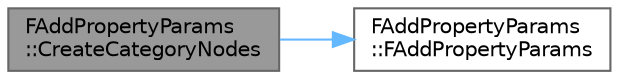 digraph "FAddPropertyParams::CreateCategoryNodes"
{
 // INTERACTIVE_SVG=YES
 // LATEX_PDF_SIZE
  bgcolor="transparent";
  edge [fontname=Helvetica,fontsize=10,labelfontname=Helvetica,labelfontsize=10];
  node [fontname=Helvetica,fontsize=10,shape=box,height=0.2,width=0.4];
  rankdir="LR";
  Node1 [id="Node000001",label="FAddPropertyParams\l::CreateCategoryNodes",height=0.2,width=0.4,color="gray40", fillcolor="grey60", style="filled", fontcolor="black",tooltip="Override whether the property node should create category nodes or not."];
  Node1 -> Node2 [id="edge1_Node000001_Node000002",color="steelblue1",style="solid",tooltip=" "];
  Node2 [id="Node000002",label="FAddPropertyParams\l::FAddPropertyParams",height=0.2,width=0.4,color="grey40", fillcolor="white", style="filled",URL="$d5/df0/structFAddPropertyParams.html#aec53d8cdbfd9b3a5092e23c50b43e12d",tooltip=" "];
}
